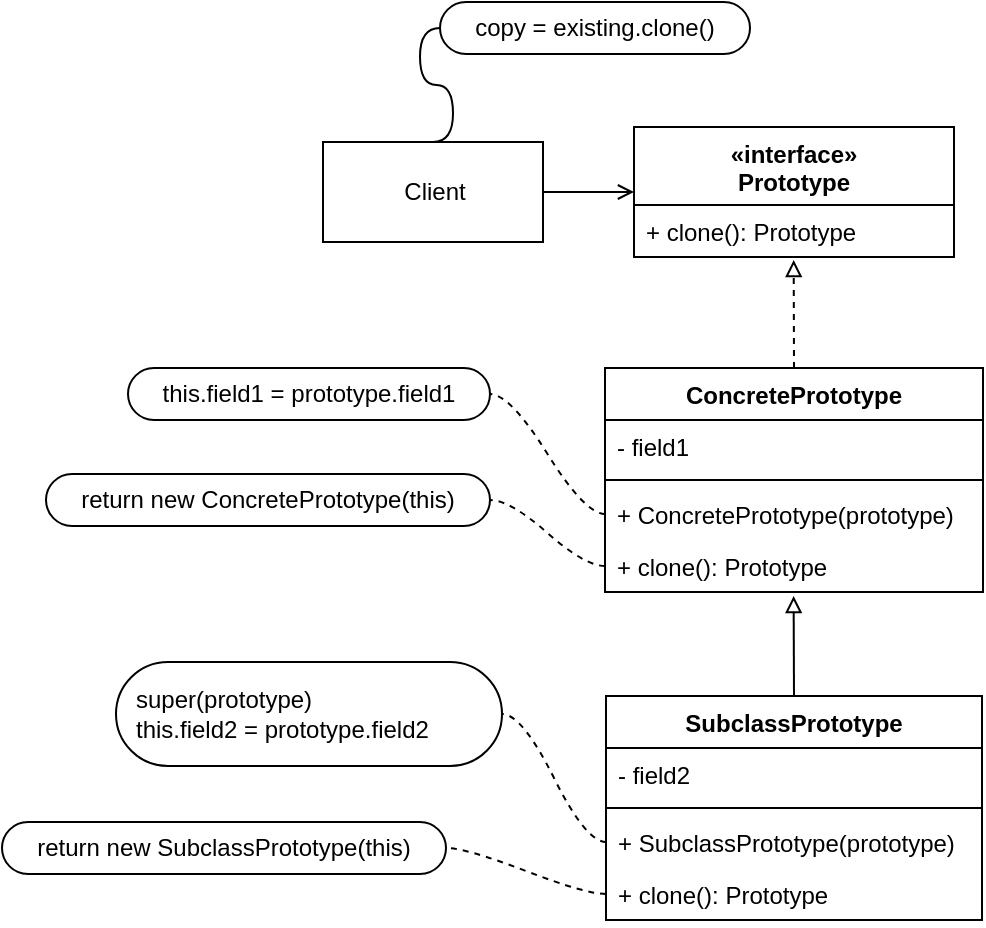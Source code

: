 <mxfile>
    <diagram id="FxTkzUY65Is49-hpyQf2" name="Standard">
        <mxGraphModel dx="997" dy="782" grid="0" gridSize="10" guides="1" tooltips="1" connect="1" arrows="1" fold="1" page="1" pageScale="1" pageWidth="827" pageHeight="1169" math="0" shadow="0">
            <root>
                <mxCell id="0"/>
                <mxCell id="1" parent="0"/>
                <mxCell id="25" style="edgeStyle=none;html=1;exitX=1;exitY=0.5;exitDx=0;exitDy=0;startArrow=none;startFill=0;endArrow=open;endFill=0;" parent="1" source="2" target="19" edge="1">
                    <mxGeometry relative="1" as="geometry"/>
                </mxCell>
                <mxCell id="2" value="Client" style="html=1;" parent="1" vertex="1">
                    <mxGeometry x="325.5" y="169" width="110" height="50" as="geometry"/>
                </mxCell>
                <mxCell id="12" value="copy = existing.clone()" style="whiteSpace=wrap;html=1;rounded=1;arcSize=50;align=center;verticalAlign=middle;strokeWidth=1;autosize=1;spacing=4;treeFolding=1;treeMoving=1;newEdgeStyle={&quot;edgeStyle&quot;:&quot;entityRelationEdgeStyle&quot;,&quot;startArrow&quot;:&quot;none&quot;,&quot;endArrow&quot;:&quot;none&quot;,&quot;segment&quot;:10,&quot;curved&quot;:1};" parent="1" vertex="1">
                    <mxGeometry x="384" y="99" width="155" height="26" as="geometry"/>
                </mxCell>
                <mxCell id="14" value="" style="edgeStyle=entityRelationEdgeStyle;startArrow=none;endArrow=none;segment=10;curved=1;entryX=0;entryY=0.5;entryDx=0;entryDy=0;exitX=0.5;exitY=0;exitDx=0;exitDy=0;" parent="1" source="2" target="12" edge="1">
                    <mxGeometry relative="1" as="geometry">
                        <mxPoint x="445.5" y="204" as="sourcePoint"/>
                        <mxPoint x="497" y="128" as="targetPoint"/>
                    </mxGeometry>
                </mxCell>
                <mxCell id="19" value="«interface»&#10;Prototype" style="swimlane;fontStyle=1;align=center;verticalAlign=top;childLayout=stackLayout;horizontal=1;startSize=39;horizontalStack=0;resizeParent=1;resizeParentMax=0;resizeLast=0;collapsible=1;marginBottom=0;" parent="1" vertex="1">
                    <mxGeometry x="481" y="161.5" width="160" height="65" as="geometry">
                        <mxRectangle x="414" y="170.5" width="90" height="39" as="alternateBounds"/>
                    </mxGeometry>
                </mxCell>
                <mxCell id="23" value="+ clone(): Prototype" style="text;strokeColor=none;fillColor=none;align=left;verticalAlign=top;spacingLeft=4;spacingRight=4;overflow=hidden;rotatable=0;points=[[0,0.5],[1,0.5]];portConstraint=eastwest;" parent="19" vertex="1">
                    <mxGeometry y="39" width="160" height="26" as="geometry"/>
                </mxCell>
                <mxCell id="31" style="edgeStyle=none;html=1;exitX=0.5;exitY=0;exitDx=0;exitDy=0;entryX=0.499;entryY=1.058;entryDx=0;entryDy=0;entryPerimeter=0;startArrow=none;startFill=0;endArrow=block;endFill=0;dashed=1;" parent="1" source="26" target="23" edge="1">
                    <mxGeometry relative="1" as="geometry"/>
                </mxCell>
                <mxCell id="26" value="ConcretePrototype" style="swimlane;fontStyle=1;align=center;verticalAlign=top;childLayout=stackLayout;horizontal=1;startSize=26;horizontalStack=0;resizeParent=1;resizeParentMax=0;resizeLast=0;collapsible=1;marginBottom=0;" parent="1" vertex="1">
                    <mxGeometry x="466.5" y="282" width="189" height="112" as="geometry"/>
                </mxCell>
                <mxCell id="27" value="- field1" style="text;strokeColor=none;fillColor=none;align=left;verticalAlign=top;spacingLeft=4;spacingRight=4;overflow=hidden;rotatable=0;points=[[0,0.5],[1,0.5]];portConstraint=eastwest;" parent="26" vertex="1">
                    <mxGeometry y="26" width="189" height="26" as="geometry"/>
                </mxCell>
                <mxCell id="28" value="" style="line;strokeWidth=1;fillColor=none;align=left;verticalAlign=middle;spacingTop=-1;spacingLeft=3;spacingRight=3;rotatable=0;labelPosition=right;points=[];portConstraint=eastwest;" parent="26" vertex="1">
                    <mxGeometry y="52" width="189" height="8" as="geometry"/>
                </mxCell>
                <mxCell id="29" value="+ ConcretePrototype(prototype)" style="text;strokeColor=none;fillColor=none;align=left;verticalAlign=top;spacingLeft=4;spacingRight=4;overflow=hidden;rotatable=0;points=[[0,0.5],[1,0.5]];portConstraint=eastwest;" parent="26" vertex="1">
                    <mxGeometry y="60" width="189" height="26" as="geometry"/>
                </mxCell>
                <mxCell id="30" value="+ clone(): Prototype" style="text;strokeColor=none;fillColor=none;align=left;verticalAlign=top;spacingLeft=4;spacingRight=4;overflow=hidden;rotatable=0;points=[[0,0.5],[1,0.5]];portConstraint=eastwest;" parent="26" vertex="1">
                    <mxGeometry y="86" width="189" height="26" as="geometry"/>
                </mxCell>
                <mxCell id="32" value="this.field1 = prototype.field1" style="whiteSpace=wrap;html=1;rounded=1;arcSize=50;align=center;verticalAlign=middle;strokeWidth=1;autosize=1;spacing=4;treeFolding=1;treeMoving=1;newEdgeStyle={&quot;edgeStyle&quot;:&quot;entityRelationEdgeStyle&quot;,&quot;startArrow&quot;:&quot;none&quot;,&quot;endArrow&quot;:&quot;none&quot;,&quot;segment&quot;:10,&quot;curved&quot;:1};" parent="1" vertex="1">
                    <mxGeometry x="228" y="282" width="181" height="26" as="geometry"/>
                </mxCell>
                <mxCell id="33" value="" style="edgeStyle=entityRelationEdgeStyle;startArrow=none;endArrow=none;segment=10;curved=1;dashed=1;exitX=0;exitY=0.5;exitDx=0;exitDy=0;" parent="1" source="29" target="32" edge="1">
                    <mxGeometry relative="1" as="geometry">
                        <mxPoint x="255" y="309" as="sourcePoint"/>
                    </mxGeometry>
                </mxCell>
                <mxCell id="34" value="return new ConcretePrototype(this)" style="whiteSpace=wrap;html=1;rounded=1;arcSize=50;align=center;verticalAlign=middle;strokeWidth=1;autosize=1;spacing=4;treeFolding=1;treeMoving=1;newEdgeStyle={&quot;edgeStyle&quot;:&quot;entityRelationEdgeStyle&quot;,&quot;startArrow&quot;:&quot;none&quot;,&quot;endArrow&quot;:&quot;none&quot;,&quot;segment&quot;:10,&quot;curved&quot;:1};" parent="1" vertex="1">
                    <mxGeometry x="187" y="335" width="222" height="26" as="geometry"/>
                </mxCell>
                <mxCell id="35" value="" style="edgeStyle=entityRelationEdgeStyle;startArrow=none;endArrow=none;segment=10;curved=1;dashed=1;exitX=0;exitY=0.5;exitDx=0;exitDy=0;" parent="1" source="30" target="34" edge="1">
                    <mxGeometry relative="1" as="geometry">
                        <mxPoint x="191" y="378" as="sourcePoint"/>
                    </mxGeometry>
                </mxCell>
                <mxCell id="45" style="edgeStyle=none;html=1;exitX=0.5;exitY=0;exitDx=0;exitDy=0;entryX=0.499;entryY=1.077;entryDx=0;entryDy=0;entryPerimeter=0;startArrow=none;startFill=0;endArrow=block;endFill=0;" parent="1" source="36" target="30" edge="1">
                    <mxGeometry relative="1" as="geometry"/>
                </mxCell>
                <mxCell id="36" value="SubclassPrototype" style="swimlane;fontStyle=1;align=center;verticalAlign=top;childLayout=stackLayout;horizontal=1;startSize=26;horizontalStack=0;resizeParent=1;resizeParentMax=0;resizeLast=0;collapsible=1;marginBottom=0;" parent="1" vertex="1">
                    <mxGeometry x="467" y="446" width="188" height="112" as="geometry"/>
                </mxCell>
                <mxCell id="37" value="- field2" style="text;strokeColor=none;fillColor=none;align=left;verticalAlign=top;spacingLeft=4;spacingRight=4;overflow=hidden;rotatable=0;points=[[0,0.5],[1,0.5]];portConstraint=eastwest;" parent="36" vertex="1">
                    <mxGeometry y="26" width="188" height="26" as="geometry"/>
                </mxCell>
                <mxCell id="38" value="" style="line;strokeWidth=1;fillColor=none;align=left;verticalAlign=middle;spacingTop=-1;spacingLeft=3;spacingRight=3;rotatable=0;labelPosition=right;points=[];portConstraint=eastwest;" parent="36" vertex="1">
                    <mxGeometry y="52" width="188" height="8" as="geometry"/>
                </mxCell>
                <mxCell id="39" value="+ SubclassPrototype(prototype)" style="text;strokeColor=none;fillColor=none;align=left;verticalAlign=top;spacingLeft=4;spacingRight=4;overflow=hidden;rotatable=0;points=[[0,0.5],[1,0.5]];portConstraint=eastwest;" parent="36" vertex="1">
                    <mxGeometry y="60" width="188" height="26" as="geometry"/>
                </mxCell>
                <mxCell id="40" value="+ clone(): Prototype" style="text;strokeColor=none;fillColor=none;align=left;verticalAlign=top;spacingLeft=4;spacingRight=4;overflow=hidden;rotatable=0;points=[[0,0.5],[1,0.5]];portConstraint=eastwest;" parent="36" vertex="1">
                    <mxGeometry y="86" width="188" height="26" as="geometry"/>
                </mxCell>
                <mxCell id="41" value="super(prototype)&lt;br&gt;this.field2 = prototype.field2" style="whiteSpace=wrap;html=1;rounded=1;arcSize=50;align=left;verticalAlign=middle;strokeWidth=1;autosize=1;spacing=10;treeFolding=1;treeMoving=1;newEdgeStyle={&quot;edgeStyle&quot;:&quot;entityRelationEdgeStyle&quot;,&quot;startArrow&quot;:&quot;none&quot;,&quot;endArrow&quot;:&quot;none&quot;,&quot;segment&quot;:10,&quot;curved&quot;:1};" parent="1" vertex="1">
                    <mxGeometry x="222" y="429" width="193" height="52" as="geometry"/>
                </mxCell>
                <mxCell id="42" value="" style="edgeStyle=entityRelationEdgeStyle;startArrow=none;endArrow=none;segment=10;curved=1;dashed=1;exitX=0;exitY=0.5;exitDx=0;exitDy=0;" parent="1" source="39" target="41" edge="1">
                    <mxGeometry relative="1" as="geometry">
                        <mxPoint x="196" y="506" as="sourcePoint"/>
                    </mxGeometry>
                </mxCell>
                <mxCell id="43" value="return new SubclassPrototype(this)" style="whiteSpace=wrap;html=1;rounded=1;arcSize=50;align=center;verticalAlign=middle;strokeWidth=1;autosize=1;spacing=4;treeFolding=1;treeMoving=1;newEdgeStyle={&quot;edgeStyle&quot;:&quot;entityRelationEdgeStyle&quot;,&quot;startArrow&quot;:&quot;none&quot;,&quot;endArrow&quot;:&quot;none&quot;,&quot;segment&quot;:10,&quot;curved&quot;:1};" parent="1" vertex="1">
                    <mxGeometry x="165" y="509" width="222" height="26" as="geometry"/>
                </mxCell>
                <mxCell id="44" value="" style="edgeStyle=entityRelationEdgeStyle;startArrow=none;endArrow=none;segment=10;curved=1;dashed=1;exitX=0;exitY=0.5;exitDx=0;exitDy=0;" parent="1" source="40" target="43" edge="1">
                    <mxGeometry relative="1" as="geometry">
                        <mxPoint x="200" y="549" as="sourcePoint"/>
                    </mxGeometry>
                </mxCell>
            </root>
        </mxGraphModel>
    </diagram>
    <diagram id="Mk-2Jmoocc9seDM1LtOy" name="Practice">
        <mxGraphModel dx="997" dy="782" grid="0" gridSize="10" guides="1" tooltips="1" connect="1" arrows="1" fold="1" page="1" pageScale="1" pageWidth="827" pageHeight="1169" math="0" shadow="0">
            <root>
                <mxCell id="rbECHHSWVPP0E-1meutt-0"/>
                <mxCell id="rbECHHSWVPP0E-1meutt-1" parent="rbECHHSWVPP0E-1meutt-0"/>
                <mxCell id="BVe5LjmD9eII08FKaGCD-0" value="«interface»&#10;Prototype" style="swimlane;fontStyle=1;align=center;verticalAlign=top;childLayout=stackLayout;horizontal=1;startSize=37;horizontalStack=0;resizeParent=1;resizeParentMax=0;resizeLast=0;collapsible=1;marginBottom=0;" parent="rbECHHSWVPP0E-1meutt-1" vertex="1">
                    <mxGeometry x="219.5" y="200" width="160" height="63" as="geometry"/>
                </mxCell>
                <mxCell id="BVe5LjmD9eII08FKaGCD-3" value="+ clone(): Prototype" style="text;strokeColor=none;fillColor=none;align=left;verticalAlign=top;spacingLeft=4;spacingRight=4;overflow=hidden;rotatable=0;points=[[0,0.5],[1,0.5]];portConstraint=eastwest;" parent="BVe5LjmD9eII08FKaGCD-0" vertex="1">
                    <mxGeometry y="37" width="160" height="26" as="geometry"/>
                </mxCell>
                <mxCell id="BVe5LjmD9eII08FKaGCD-12" style="edgeStyle=none;html=1;exitX=0.5;exitY=0;exitDx=0;exitDy=0;entryX=0.5;entryY=1;entryDx=0;entryDy=0;endArrow=block;endFill=0;dashed=1;" parent="rbECHHSWVPP0E-1meutt-1" source="BVe5LjmD9eII08FKaGCD-5" target="BVe5LjmD9eII08FKaGCD-0" edge="1">
                    <mxGeometry relative="1" as="geometry"/>
                </mxCell>
                <mxCell id="BVe5LjmD9eII08FKaGCD-5" value="DigistructableGun" style="swimlane;fontStyle=1;align=center;verticalAlign=top;childLayout=stackLayout;horizontal=1;startSize=26;horizontalStack=0;resizeParent=1;resizeParentMax=0;resizeLast=0;collapsible=1;marginBottom=0;" parent="rbECHHSWVPP0E-1meutt-1" vertex="1">
                    <mxGeometry x="124.5" y="312" width="350" height="252" as="geometry">
                        <mxRectangle x="124.5" y="312" width="124" height="26" as="alternateBounds"/>
                    </mxGeometry>
                </mxCell>
                <mxCell id="8MtP03T2REYPSIjYEVeL-4" value="- ammo: number" style="text;strokeColor=none;fillColor=none;align=left;verticalAlign=top;spacingLeft=4;spacingRight=4;overflow=hidden;rotatable=0;points=[[0,0.5],[1,0.5]];portConstraint=eastwest;" parent="BVe5LjmD9eII08FKaGCD-5" vertex="1">
                    <mxGeometry y="26" width="350" height="26" as="geometry"/>
                </mxCell>
                <mxCell id="BVe5LjmD9eII08FKaGCD-6" value="- magSize: number" style="text;strokeColor=none;fillColor=none;align=left;verticalAlign=top;spacingLeft=4;spacingRight=4;overflow=hidden;rotatable=0;points=[[0,0.5],[1,0.5]];portConstraint=eastwest;" parent="BVe5LjmD9eII08FKaGCD-5" vertex="1">
                    <mxGeometry y="52" width="350" height="26" as="geometry"/>
                </mxCell>
                <mxCell id="BVe5LjmD9eII08FKaGCD-9" value="- damage: number" style="text;strokeColor=none;fillColor=none;align=left;verticalAlign=top;spacingLeft=4;spacingRight=4;overflow=hidden;rotatable=0;points=[[0,0.5],[1,0.5]];portConstraint=eastwest;" parent="BVe5LjmD9eII08FKaGCD-5" vertex="1">
                    <mxGeometry y="78" width="350" height="26" as="geometry"/>
                </mxCell>
                <mxCell id="BVe5LjmD9eII08FKaGCD-7" value="" style="line;strokeWidth=1;fillColor=none;align=left;verticalAlign=middle;spacingTop=-1;spacingLeft=3;spacingRight=3;rotatable=0;labelPosition=right;points=[];portConstraint=eastwest;" parent="BVe5LjmD9eII08FKaGCD-5" vertex="1">
                    <mxGeometry y="104" width="350" height="8" as="geometry"/>
                </mxCell>
                <mxCell id="RYm1YCc_vMUlNIzSoxjz-2" value="+ DigistrutableGun(magSize: number, damage: number)" style="text;strokeColor=none;fillColor=none;align=left;verticalAlign=top;spacingLeft=4;spacingRight=4;overflow=hidden;rotatable=0;points=[[0,0.5],[1,0.5]];portConstraint=eastwest;" parent="BVe5LjmD9eII08FKaGCD-5" vertex="1">
                    <mxGeometry y="112" width="350" height="28" as="geometry"/>
                </mxCell>
                <mxCell id="8MtP03T2REYPSIjYEVeL-0" value="+ DigistrutableGun(another: DigistructableGun)" style="text;strokeColor=none;fillColor=none;align=left;verticalAlign=top;spacingLeft=4;spacingRight=4;overflow=hidden;rotatable=0;points=[[0,0.5],[1,0.5]];portConstraint=eastwest;" parent="BVe5LjmD9eII08FKaGCD-5" vertex="1">
                    <mxGeometry y="140" width="350" height="28" as="geometry"/>
                </mxCell>
                <mxCell id="BVe5LjmD9eII08FKaGCD-11" value="+ shoot()" style="text;strokeColor=none;fillColor=none;align=left;verticalAlign=top;spacingLeft=4;spacingRight=4;overflow=hidden;rotatable=0;points=[[0,0.5],[1,0.5]];portConstraint=eastwest;" parent="BVe5LjmD9eII08FKaGCD-5" vertex="1">
                    <mxGeometry y="168" width="350" height="28" as="geometry"/>
                </mxCell>
                <mxCell id="BVe5LjmD9eII08FKaGCD-13" value="+ reload()" style="text;strokeColor=none;fillColor=none;align=left;verticalAlign=top;spacingLeft=4;spacingRight=4;overflow=hidden;rotatable=0;points=[[0,0.5],[1,0.5]];portConstraint=eastwest;" parent="BVe5LjmD9eII08FKaGCD-5" vertex="1">
                    <mxGeometry y="196" width="350" height="28" as="geometry"/>
                </mxCell>
                <mxCell id="BVe5LjmD9eII08FKaGCD-8" value="+ clone(): DigistrutableGun" style="text;strokeColor=none;fillColor=none;align=left;verticalAlign=top;spacingLeft=4;spacingRight=4;overflow=hidden;rotatable=0;points=[[0,0.5],[1,0.5]];portConstraint=eastwest;fontStyle=0;" parent="BVe5LjmD9eII08FKaGCD-5" vertex="1">
                    <mxGeometry y="224" width="350" height="28" as="geometry"/>
                </mxCell>
                <mxCell id="8MtP03T2REYPSIjYEVeL-1" style="edgeStyle=orthogonalEdgeStyle;rounded=0;html=1;exitX=0.5;exitY=0;exitDx=0;exitDy=0;entryX=0.499;entryY=1.012;entryDx=0;entryDy=0;entryPerimeter=0;endArrow=block;endFill=0;" parent="rbECHHSWVPP0E-1meutt-1" source="BVe5LjmD9eII08FKaGCD-14" target="BVe5LjmD9eII08FKaGCD-8" edge="1">
                    <mxGeometry relative="1" as="geometry"/>
                </mxCell>
                <mxCell id="BVe5LjmD9eII08FKaGCD-14" value="TedioreGun" style="swimlane;fontStyle=1;align=center;verticalAlign=top;childLayout=stackLayout;horizontal=1;startSize=26;horizontalStack=0;resizeParent=1;resizeParentMax=0;resizeLast=0;collapsible=1;marginBottom=0;" parent="rbECHHSWVPP0E-1meutt-1" vertex="1">
                    <mxGeometry x="81" y="639" width="437" height="172" as="geometry"/>
                </mxCell>
                <mxCell id="BVe5LjmD9eII08FKaGCD-16" value="- explosiveDamage: number" style="text;strokeColor=none;fillColor=none;align=left;verticalAlign=top;spacingLeft=4;spacingRight=4;overflow=hidden;rotatable=0;points=[[0,0.5],[1,0.5]];portConstraint=eastwest;" parent="BVe5LjmD9eII08FKaGCD-14" vertex="1">
                    <mxGeometry y="26" width="437" height="26" as="geometry"/>
                </mxCell>
                <mxCell id="BVe5LjmD9eII08FKaGCD-17" value="" style="line;strokeWidth=1;fillColor=none;align=left;verticalAlign=middle;spacingTop=-1;spacingLeft=3;spacingRight=3;rotatable=0;labelPosition=right;points=[];portConstraint=eastwest;" parent="BVe5LjmD9eII08FKaGCD-14" vertex="1">
                    <mxGeometry y="52" width="437" height="8" as="geometry"/>
                </mxCell>
                <mxCell id="RYm1YCc_vMUlNIzSoxjz-3" value="+ TedioreGun(magSize: number, damage: number, explosiveDamage: number)" style="text;strokeColor=none;fillColor=none;align=left;verticalAlign=top;spacingLeft=4;spacingRight=4;overflow=hidden;rotatable=0;points=[[0,0.5],[1,0.5]];portConstraint=eastwest;" parent="BVe5LjmD9eII08FKaGCD-14" vertex="1">
                    <mxGeometry y="60" width="437" height="28" as="geometry"/>
                </mxCell>
                <mxCell id="8MtP03T2REYPSIjYEVeL-2" value="+ TedioreGun(another: TedioreGun)" style="text;strokeColor=none;fillColor=none;align=left;verticalAlign=top;spacingLeft=4;spacingRight=4;overflow=hidden;rotatable=0;points=[[0,0.5],[1,0.5]];portConstraint=eastwest;" parent="BVe5LjmD9eII08FKaGCD-14" vertex="1">
                    <mxGeometry y="88" width="437" height="28" as="geometry"/>
                </mxCell>
                <mxCell id="BVe5LjmD9eII08FKaGCD-18" value="+ launchGrenade()" style="text;strokeColor=none;fillColor=none;align=left;verticalAlign=top;spacingLeft=4;spacingRight=4;overflow=hidden;rotatable=0;points=[[0,0.5],[1,0.5]];portConstraint=eastwest;" parent="BVe5LjmD9eII08FKaGCD-14" vertex="1">
                    <mxGeometry y="116" width="437" height="28" as="geometry"/>
                </mxCell>
                <mxCell id="BVe5LjmD9eII08FKaGCD-20" value="+ clone(): TedioreGun" style="text;strokeColor=none;fillColor=none;align=left;verticalAlign=top;spacingLeft=4;spacingRight=4;overflow=hidden;rotatable=0;points=[[0,0.5],[1,0.5]];portConstraint=eastwest;" parent="BVe5LjmD9eII08FKaGCD-14" vertex="1">
                    <mxGeometry y="144" width="437" height="28" as="geometry"/>
                </mxCell>
                <mxCell id="BVe5LjmD9eII08FKaGCD-23" style="edgeStyle=none;html=1;exitX=0;exitY=0.5;exitDx=0;exitDy=0;entryX=1;entryY=0.5;entryDx=0;entryDy=0;endArrow=open;endFill=0;" parent="rbECHHSWVPP0E-1meutt-1" source="BVe5LjmD9eII08FKaGCD-22" target="BVe5LjmD9eII08FKaGCD-0" edge="1">
                    <mxGeometry relative="1" as="geometry"/>
                </mxCell>
                <mxCell id="BVe5LjmD9eII08FKaGCD-22" value="Client" style="html=1;fontStyle=1;" parent="rbECHHSWVPP0E-1meutt-1" vertex="1">
                    <mxGeometry x="430" y="206.5" width="110" height="50" as="geometry"/>
                </mxCell>
                <mxCell id="5IprjJAinOA7O6tESqid-7" style="edgeStyle=orthogonalEdgeStyle;html=1;exitX=0.5;exitY=0;exitDx=0;exitDy=0;endArrow=block;endFill=0;rounded=0;entryX=0.499;entryY=1.005;entryDx=0;entryDy=0;entryPerimeter=0;" parent="rbECHHSWVPP0E-1meutt-1" source="5IprjJAinOA7O6tESqid-1" target="BVe5LjmD9eII08FKaGCD-8" edge="1">
                    <mxGeometry relative="1" as="geometry">
                        <mxPoint x="238" y="520" as="targetPoint"/>
                    </mxGeometry>
                </mxCell>
                <mxCell id="5IprjJAinOA7O6tESqid-1" value="FireBall" style="swimlane;fontStyle=1;align=center;verticalAlign=top;childLayout=stackLayout;horizontal=1;startSize=26;horizontalStack=0;resizeParent=1;resizeParentMax=0;resizeLast=0;collapsible=1;marginBottom=0;" parent="rbECHHSWVPP0E-1meutt-1" vertex="1">
                    <mxGeometry x="543" y="639" width="208" height="138" as="geometry"/>
                </mxCell>
                <mxCell id="RYm1YCc_vMUlNIzSoxjz-4" value="+ FireBall(damage: number)" style="text;strokeColor=none;fillColor=none;align=left;verticalAlign=top;spacingLeft=4;spacingRight=4;overflow=hidden;rotatable=0;points=[[0,0.5],[1,0.5]];portConstraint=eastwest;" parent="5IprjJAinOA7O6tESqid-1" vertex="1">
                    <mxGeometry y="26" width="208" height="28" as="geometry"/>
                </mxCell>
                <mxCell id="8MtP03T2REYPSIjYEVeL-3" value="+ FireBall(another: FireBall)" style="text;strokeColor=none;fillColor=none;align=left;verticalAlign=top;spacingLeft=4;spacingRight=4;overflow=hidden;rotatable=0;points=[[0,0.5],[1,0.5]];portConstraint=eastwest;" parent="5IprjJAinOA7O6tESqid-1" vertex="1">
                    <mxGeometry y="54" width="208" height="28" as="geometry"/>
                </mxCell>
                <mxCell id="RYm1YCc_vMUlNIzSoxjz-5" value="+ shoot()" style="text;strokeColor=none;fillColor=none;align=left;verticalAlign=top;spacingLeft=4;spacingRight=4;overflow=hidden;rotatable=0;points=[[0,0.5],[1,0.5]];portConstraint=eastwest;" parent="5IprjJAinOA7O6tESqid-1" vertex="1">
                    <mxGeometry y="82" width="208" height="28" as="geometry"/>
                </mxCell>
                <mxCell id="5IprjJAinOA7O6tESqid-5" value="+ clone(): FireBall" style="text;strokeColor=none;fillColor=none;align=left;verticalAlign=top;spacingLeft=4;spacingRight=4;overflow=hidden;rotatable=0;points=[[0,0.5],[1,0.5]];portConstraint=eastwest;" parent="5IprjJAinOA7O6tESqid-1" vertex="1">
                    <mxGeometry y="110" width="208" height="28" as="geometry"/>
                </mxCell>
                <mxCell id="RYm1YCc_vMUlNIzSoxjz-0" style="edgeStyle=orthogonalEdgeStyle;rounded=0;html=1;exitX=0;exitY=0.5;exitDx=0;exitDy=0;entryX=0;entryY=0.5;entryDx=0;entryDy=0;endArrow=block;endFill=0;dashed=1;" parent="rbECHHSWVPP0E-1meutt-1" source="8MtP03T2REYPSIjYEVeL-2" target="BVe5LjmD9eII08FKaGCD-0" edge="1">
                    <mxGeometry relative="1" as="geometry"/>
                </mxCell>
                <mxCell id="RYm1YCc_vMUlNIzSoxjz-1" style="edgeStyle=orthogonalEdgeStyle;rounded=0;html=1;exitX=1;exitY=0.5;exitDx=0;exitDy=0;entryX=0.5;entryY=0;entryDx=0;entryDy=0;dashed=1;endArrow=block;endFill=0;" parent="rbECHHSWVPP0E-1meutt-1" source="8MtP03T2REYPSIjYEVeL-3" target="BVe5LjmD9eII08FKaGCD-0" edge="1">
                    <mxGeometry relative="1" as="geometry">
                        <Array as="points">
                            <mxPoint x="758" y="680"/>
                            <mxPoint x="758" y="160"/>
                            <mxPoint x="300" y="160"/>
                        </Array>
                    </mxGeometry>
                </mxCell>
            </root>
        </mxGraphModel>
    </diagram>
</mxfile>